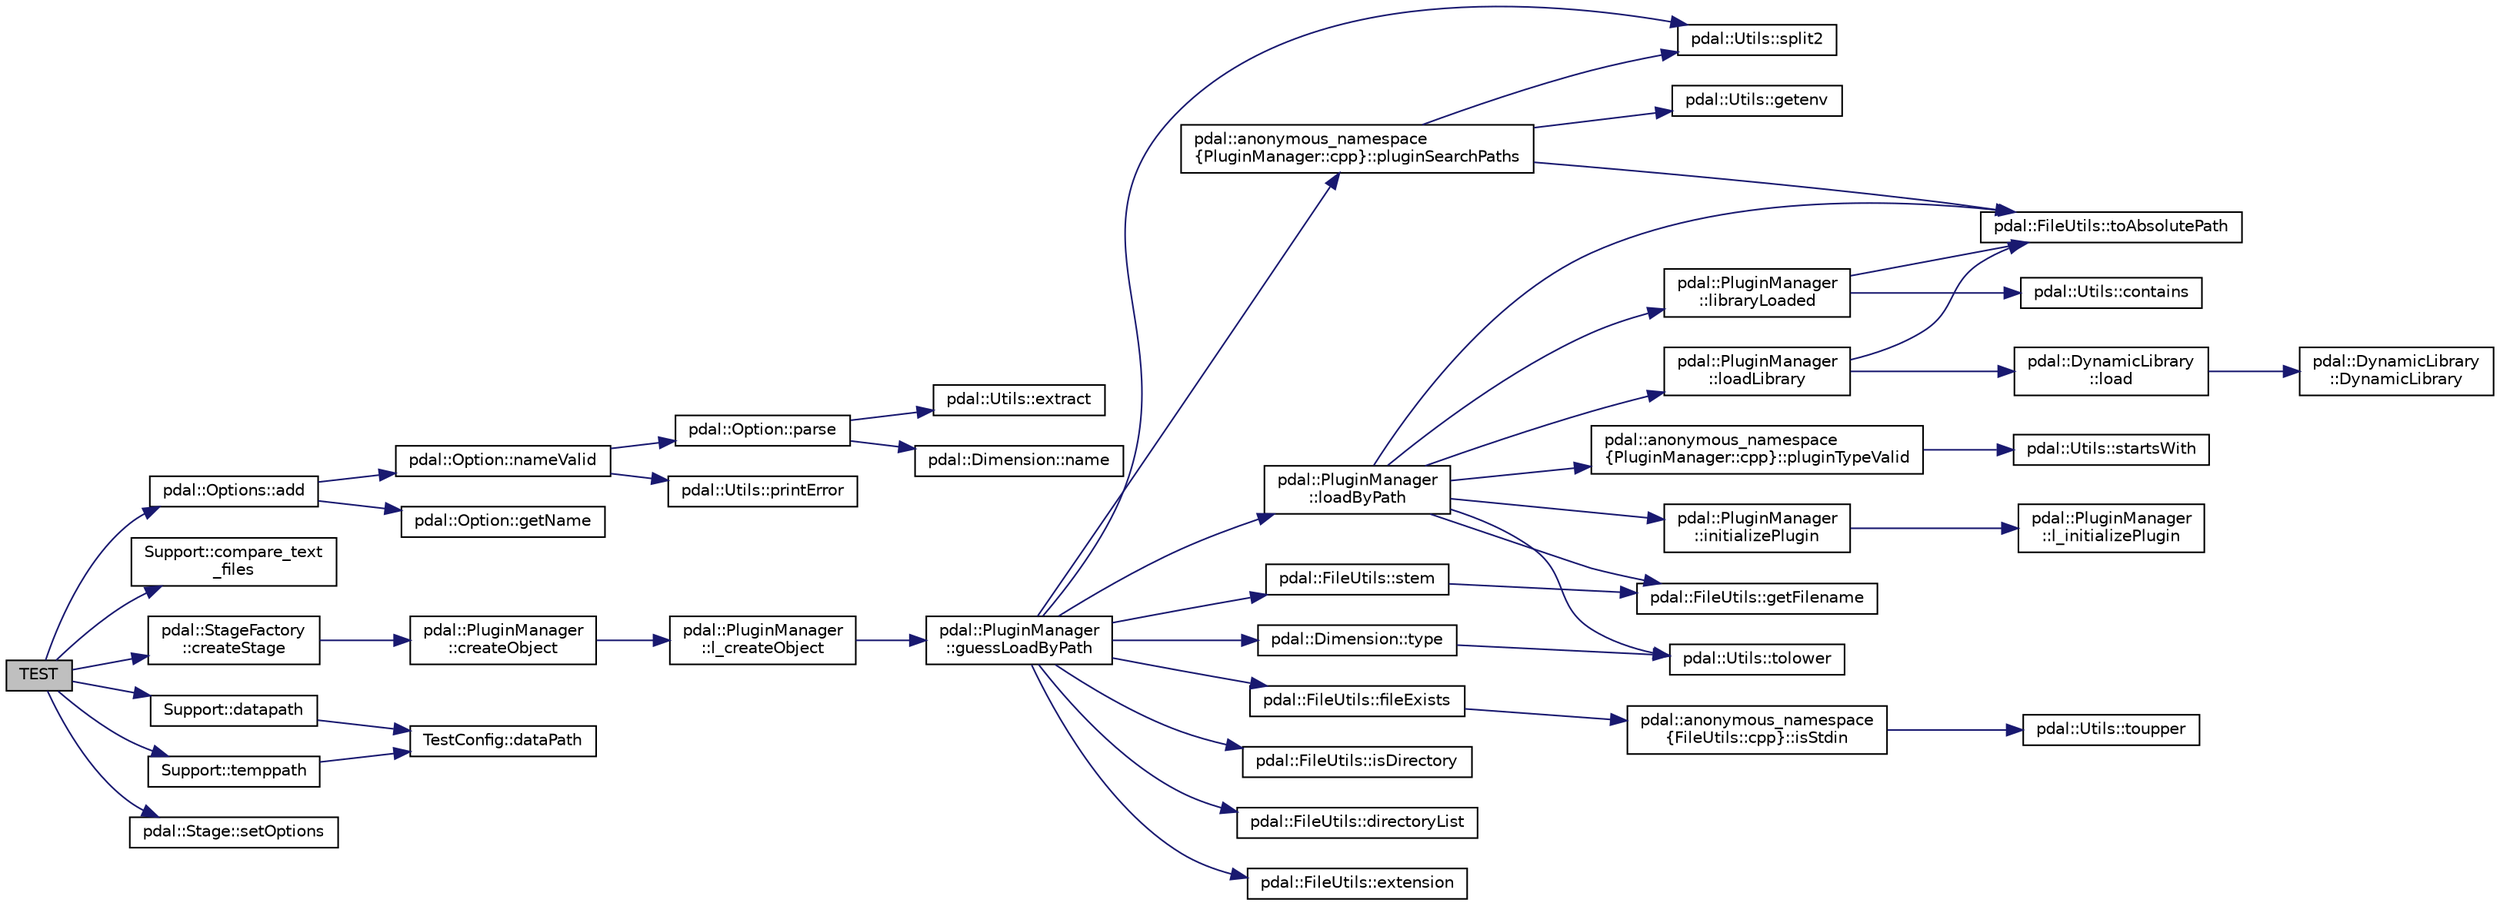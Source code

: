 digraph "TEST"
{
  edge [fontname="Helvetica",fontsize="10",labelfontname="Helvetica",labelfontsize="10"];
  node [fontname="Helvetica",fontsize="10",shape=record];
  rankdir="LR";
  Node1 [label="TEST",height=0.2,width=0.4,color="black", fillcolor="grey75", style="filled", fontcolor="black"];
  Node1 -> Node2 [color="midnightblue",fontsize="10",style="solid",fontname="Helvetica"];
  Node2 [label="pdal::Options::add",height=0.2,width=0.4,color="black", fillcolor="white", style="filled",URL="$classpdal_1_1Options.html#a30826da39f9c4716412141eeeb719032"];
  Node2 -> Node3 [color="midnightblue",fontsize="10",style="solid",fontname="Helvetica"];
  Node3 [label="pdal::Option::nameValid",height=0.2,width=0.4,color="black", fillcolor="white", style="filled",URL="$classpdal_1_1Option.html#aef4422b88464a9cad83b3c11bf1f8cdd"];
  Node3 -> Node4 [color="midnightblue",fontsize="10",style="solid",fontname="Helvetica"];
  Node4 [label="pdal::Option::parse",height=0.2,width=0.4,color="black", fillcolor="white", style="filled",URL="$classpdal_1_1Option.html#a978a36cf9180d3636ea770988961952b"];
  Node4 -> Node5 [color="midnightblue",fontsize="10",style="solid",fontname="Helvetica"];
  Node5 [label="pdal::Utils::extract",height=0.2,width=0.4,color="black", fillcolor="white", style="filled",URL="$namespacepdal_1_1Utils.html#acae5a19cd66121b77e2599daec48413d"];
  Node4 -> Node6 [color="midnightblue",fontsize="10",style="solid",fontname="Helvetica"];
  Node6 [label="pdal::Dimension::name",height=0.2,width=0.4,color="black", fillcolor="white", style="filled",URL="$namespacepdal_1_1Dimension.html#af3176b0b7e6b4be000317846cf7c2718"];
  Node3 -> Node7 [color="midnightblue",fontsize="10",style="solid",fontname="Helvetica"];
  Node7 [label="pdal::Utils::printError",height=0.2,width=0.4,color="black", fillcolor="white", style="filled",URL="$namespacepdal_1_1Utils.html#ada321695f57c876ef51227bdf5b84f7a"];
  Node2 -> Node8 [color="midnightblue",fontsize="10",style="solid",fontname="Helvetica"];
  Node8 [label="pdal::Option::getName",height=0.2,width=0.4,color="black", fillcolor="white", style="filled",URL="$classpdal_1_1Option.html#ad2b7a736742fb343e421fa326ef45c23"];
  Node1 -> Node9 [color="midnightblue",fontsize="10",style="solid",fontname="Helvetica"];
  Node9 [label="Support::compare_text\l_files",height=0.2,width=0.4,color="black", fillcolor="white", style="filled",URL="$classSupport.html#a103551165ca7a5a6aeeccafd3e41c128"];
  Node1 -> Node10 [color="midnightblue",fontsize="10",style="solid",fontname="Helvetica"];
  Node10 [label="pdal::StageFactory\l::createStage",height=0.2,width=0.4,color="black", fillcolor="white", style="filled",URL="$classpdal_1_1StageFactory.html#ac23b3763b84750594c834ec6ea27e334"];
  Node10 -> Node11 [color="midnightblue",fontsize="10",style="solid",fontname="Helvetica"];
  Node11 [label="pdal::PluginManager\l::createObject",height=0.2,width=0.4,color="black", fillcolor="white", style="filled",URL="$classpdal_1_1PluginManager.html#a70e78b2649f28e266ec11b7a9e183af9"];
  Node11 -> Node12 [color="midnightblue",fontsize="10",style="solid",fontname="Helvetica"];
  Node12 [label="pdal::PluginManager\l::l_createObject",height=0.2,width=0.4,color="black", fillcolor="white", style="filled",URL="$classpdal_1_1PluginManager.html#a1d74a4219bdf2592c026084e0aa3809a"];
  Node12 -> Node13 [color="midnightblue",fontsize="10",style="solid",fontname="Helvetica"];
  Node13 [label="pdal::PluginManager\l::guessLoadByPath",height=0.2,width=0.4,color="black", fillcolor="white", style="filled",URL="$classpdal_1_1PluginManager.html#a4b104d8173aec62bcd3745ddee7aa3d5"];
  Node13 -> Node14 [color="midnightblue",fontsize="10",style="solid",fontname="Helvetica"];
  Node14 [label="pdal::Utils::split2",height=0.2,width=0.4,color="black", fillcolor="white", style="filled",URL="$namespacepdal_1_1Utils.html#a6ae33c6d7b4eb4bcae6ec17fb8cc04fc"];
  Node13 -> Node15 [color="midnightblue",fontsize="10",style="solid",fontname="Helvetica"];
  Node15 [label="pdal::anonymous_namespace\l\{PluginManager::cpp\}::pluginSearchPaths",height=0.2,width=0.4,color="black", fillcolor="white", style="filled",URL="$namespacepdal_1_1anonymous__namespace_02PluginManager_8cpp_03.html#a1fdbb485623dfdef1f484e665ffe43fe"];
  Node15 -> Node16 [color="midnightblue",fontsize="10",style="solid",fontname="Helvetica"];
  Node16 [label="pdal::Utils::getenv",height=0.2,width=0.4,color="black", fillcolor="white", style="filled",URL="$namespacepdal_1_1Utils.html#a280847d8a85057a3cfe513abec5c6527"];
  Node15 -> Node14 [color="midnightblue",fontsize="10",style="solid",fontname="Helvetica"];
  Node15 -> Node17 [color="midnightblue",fontsize="10",style="solid",fontname="Helvetica"];
  Node17 [label="pdal::FileUtils::toAbsolutePath",height=0.2,width=0.4,color="black", fillcolor="white", style="filled",URL="$namespacepdal_1_1FileUtils.html#a538c47da3e98daa37d68b568ca849ac9"];
  Node13 -> Node18 [color="midnightblue",fontsize="10",style="solid",fontname="Helvetica"];
  Node18 [label="pdal::FileUtils::fileExists",height=0.2,width=0.4,color="black", fillcolor="white", style="filled",URL="$namespacepdal_1_1FileUtils.html#ae2b8f1ddc38b0033b685a0bde6106ba1"];
  Node18 -> Node19 [color="midnightblue",fontsize="10",style="solid",fontname="Helvetica"];
  Node19 [label="pdal::anonymous_namespace\l\{FileUtils::cpp\}::isStdin",height=0.2,width=0.4,color="black", fillcolor="white", style="filled",URL="$namespacepdal_1_1anonymous__namespace_02FileUtils_8cpp_03.html#a813a530ad72d50f747643f1bb996cacf"];
  Node19 -> Node20 [color="midnightblue",fontsize="10",style="solid",fontname="Helvetica"];
  Node20 [label="pdal::Utils::toupper",height=0.2,width=0.4,color="black", fillcolor="white", style="filled",URL="$namespacepdal_1_1Utils.html#a28e3e2faff94b20f9908e77bc54ed983"];
  Node13 -> Node21 [color="midnightblue",fontsize="10",style="solid",fontname="Helvetica"];
  Node21 [label="pdal::FileUtils::isDirectory",height=0.2,width=0.4,color="black", fillcolor="white", style="filled",URL="$namespacepdal_1_1FileUtils.html#acfbe324737d031ab2650a56c6d50c776"];
  Node13 -> Node22 [color="midnightblue",fontsize="10",style="solid",fontname="Helvetica"];
  Node22 [label="pdal::FileUtils::directoryList",height=0.2,width=0.4,color="black", fillcolor="white", style="filled",URL="$namespacepdal_1_1FileUtils.html#af4165597419cf00a2ff9cea447ea6c33"];
  Node13 -> Node23 [color="midnightblue",fontsize="10",style="solid",fontname="Helvetica"];
  Node23 [label="pdal::FileUtils::extension",height=0.2,width=0.4,color="black", fillcolor="white", style="filled",URL="$namespacepdal_1_1FileUtils.html#ae3c153961947c766ab18099f7ef71fc1"];
  Node13 -> Node24 [color="midnightblue",fontsize="10",style="solid",fontname="Helvetica"];
  Node24 [label="pdal::FileUtils::stem",height=0.2,width=0.4,color="black", fillcolor="white", style="filled",URL="$namespacepdal_1_1FileUtils.html#a3bdadae2f0ef6896942c02e9a9c81e00"];
  Node24 -> Node25 [color="midnightblue",fontsize="10",style="solid",fontname="Helvetica"];
  Node25 [label="pdal::FileUtils::getFilename",height=0.2,width=0.4,color="black", fillcolor="white", style="filled",URL="$namespacepdal_1_1FileUtils.html#a0d150fac3c099a0646763f1b862cac73"];
  Node13 -> Node26 [color="midnightblue",fontsize="10",style="solid",fontname="Helvetica"];
  Node26 [label="pdal::Dimension::type",height=0.2,width=0.4,color="black", fillcolor="white", style="filled",URL="$namespacepdal_1_1Dimension.html#a880d689fed54aa3ded6f88c9e058c5d2"];
  Node26 -> Node27 [color="midnightblue",fontsize="10",style="solid",fontname="Helvetica"];
  Node27 [label="pdal::Utils::tolower",height=0.2,width=0.4,color="black", fillcolor="white", style="filled",URL="$namespacepdal_1_1Utils.html#a5268937cf695835e55392f752dc02cb2"];
  Node13 -> Node28 [color="midnightblue",fontsize="10",style="solid",fontname="Helvetica"];
  Node28 [label="pdal::PluginManager\l::loadByPath",height=0.2,width=0.4,color="black", fillcolor="white", style="filled",URL="$classpdal_1_1PluginManager.html#a3344bf0a8d35b309b26cb23ae5fa3579"];
  Node28 -> Node27 [color="midnightblue",fontsize="10",style="solid",fontname="Helvetica"];
  Node28 -> Node25 [color="midnightblue",fontsize="10",style="solid",fontname="Helvetica"];
  Node28 -> Node29 [color="midnightblue",fontsize="10",style="solid",fontname="Helvetica"];
  Node29 [label="pdal::anonymous_namespace\l\{PluginManager::cpp\}::pluginTypeValid",height=0.2,width=0.4,color="black", fillcolor="white", style="filled",URL="$namespacepdal_1_1anonymous__namespace_02PluginManager_8cpp_03.html#a96b6f972ce14621acdc2ef6579cab857"];
  Node29 -> Node30 [color="midnightblue",fontsize="10",style="solid",fontname="Helvetica"];
  Node30 [label="pdal::Utils::startsWith",height=0.2,width=0.4,color="black", fillcolor="white", style="filled",URL="$namespacepdal_1_1Utils.html#a28e27948fb8a4c1d958783d8a53bd784"];
  Node28 -> Node31 [color="midnightblue",fontsize="10",style="solid",fontname="Helvetica"];
  Node31 [label="pdal::PluginManager\l::libraryLoaded",height=0.2,width=0.4,color="black", fillcolor="white", style="filled",URL="$classpdal_1_1PluginManager.html#a05f55dd74e4883b9a8bca6ebbadda5bd"];
  Node31 -> Node17 [color="midnightblue",fontsize="10",style="solid",fontname="Helvetica"];
  Node31 -> Node32 [color="midnightblue",fontsize="10",style="solid",fontname="Helvetica"];
  Node32 [label="pdal::Utils::contains",height=0.2,width=0.4,color="black", fillcolor="white", style="filled",URL="$namespacepdal_1_1Utils.html#a3e140e4c0c21d020c56c0b8d58b8cb5b"];
  Node28 -> Node17 [color="midnightblue",fontsize="10",style="solid",fontname="Helvetica"];
  Node28 -> Node33 [color="midnightblue",fontsize="10",style="solid",fontname="Helvetica"];
  Node33 [label="pdal::PluginManager\l::loadLibrary",height=0.2,width=0.4,color="black", fillcolor="white", style="filled",URL="$classpdal_1_1PluginManager.html#a37dc2ebab8261695d3d42038046cd5e4"];
  Node33 -> Node34 [color="midnightblue",fontsize="10",style="solid",fontname="Helvetica"];
  Node34 [label="pdal::DynamicLibrary\l::load",height=0.2,width=0.4,color="black", fillcolor="white", style="filled",URL="$classpdal_1_1DynamicLibrary.html#afa96ce1595f15fb125e13c827902f030"];
  Node34 -> Node35 [color="midnightblue",fontsize="10",style="solid",fontname="Helvetica"];
  Node35 [label="pdal::DynamicLibrary\l::DynamicLibrary",height=0.2,width=0.4,color="black", fillcolor="white", style="filled",URL="$classpdal_1_1DynamicLibrary.html#a48b54a6222a25732cc80500f52f3e618"];
  Node33 -> Node17 [color="midnightblue",fontsize="10",style="solid",fontname="Helvetica"];
  Node28 -> Node36 [color="midnightblue",fontsize="10",style="solid",fontname="Helvetica"];
  Node36 [label="pdal::PluginManager\l::initializePlugin",height=0.2,width=0.4,color="black", fillcolor="white", style="filled",URL="$classpdal_1_1PluginManager.html#ae9e94964092e0fdb6be63484e5e69e9f"];
  Node36 -> Node37 [color="midnightblue",fontsize="10",style="solid",fontname="Helvetica"];
  Node37 [label="pdal::PluginManager\l::l_initializePlugin",height=0.2,width=0.4,color="black", fillcolor="white", style="filled",URL="$classpdal_1_1PluginManager.html#a8a847508c24b6a254ae8eaba06c0069a"];
  Node1 -> Node38 [color="midnightblue",fontsize="10",style="solid",fontname="Helvetica"];
  Node38 [label="Support::datapath",height=0.2,width=0.4,color="black", fillcolor="white", style="filled",URL="$classSupport.html#a9bbdf6f202f4f2e45e7a53007dd0a238"];
  Node38 -> Node39 [color="midnightblue",fontsize="10",style="solid",fontname="Helvetica"];
  Node39 [label="TestConfig::dataPath",height=0.2,width=0.4,color="black", fillcolor="white", style="filled",URL="$namespaceTestConfig.html#a0e622015f0610c2cfcbb3739b972d877"];
  Node1 -> Node40 [color="midnightblue",fontsize="10",style="solid",fontname="Helvetica"];
  Node40 [label="pdal::Stage::setOptions",height=0.2,width=0.4,color="black", fillcolor="white", style="filled",URL="$classpdal_1_1Stage.html#acb2434df20f371f1fec9577de3cf0046"];
  Node1 -> Node41 [color="midnightblue",fontsize="10",style="solid",fontname="Helvetica"];
  Node41 [label="Support::temppath",height=0.2,width=0.4,color="black", fillcolor="white", style="filled",URL="$classSupport.html#a987d7adce1636b5852ff41a1d34d37bd"];
  Node41 -> Node39 [color="midnightblue",fontsize="10",style="solid",fontname="Helvetica"];
}
